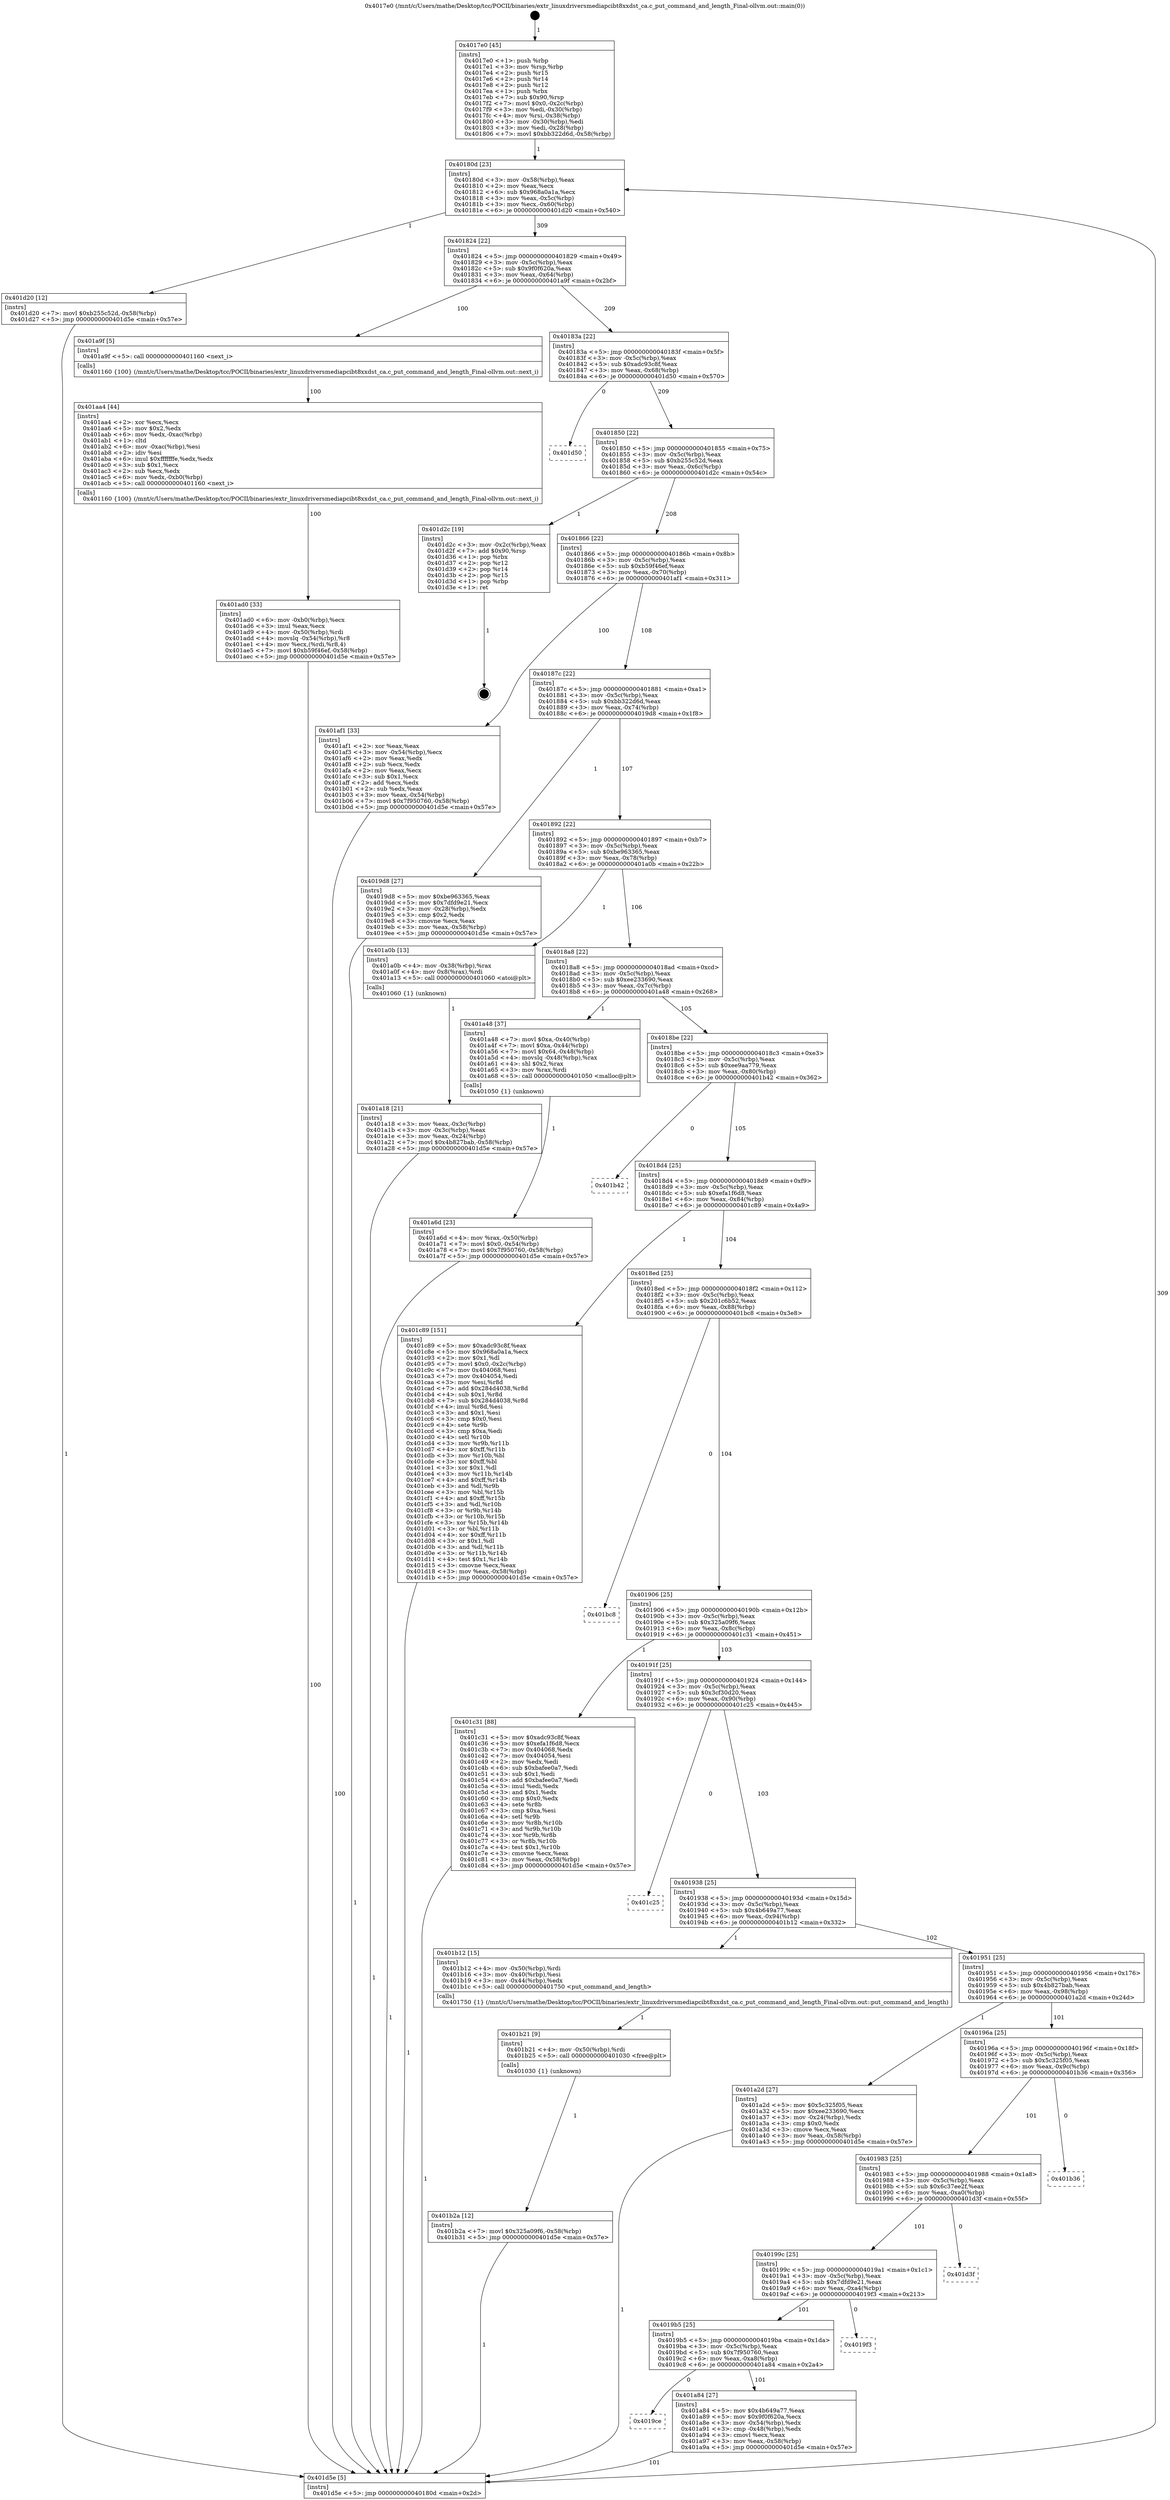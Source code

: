 digraph "0x4017e0" {
  label = "0x4017e0 (/mnt/c/Users/mathe/Desktop/tcc/POCII/binaries/extr_linuxdriversmediapcibt8xxdst_ca.c_put_command_and_length_Final-ollvm.out::main(0))"
  labelloc = "t"
  node[shape=record]

  Entry [label="",width=0.3,height=0.3,shape=circle,fillcolor=black,style=filled]
  "0x40180d" [label="{
     0x40180d [23]\l
     | [instrs]\l
     &nbsp;&nbsp;0x40180d \<+3\>: mov -0x58(%rbp),%eax\l
     &nbsp;&nbsp;0x401810 \<+2\>: mov %eax,%ecx\l
     &nbsp;&nbsp;0x401812 \<+6\>: sub $0x968a0a1a,%ecx\l
     &nbsp;&nbsp;0x401818 \<+3\>: mov %eax,-0x5c(%rbp)\l
     &nbsp;&nbsp;0x40181b \<+3\>: mov %ecx,-0x60(%rbp)\l
     &nbsp;&nbsp;0x40181e \<+6\>: je 0000000000401d20 \<main+0x540\>\l
  }"]
  "0x401d20" [label="{
     0x401d20 [12]\l
     | [instrs]\l
     &nbsp;&nbsp;0x401d20 \<+7\>: movl $0xb255c52d,-0x58(%rbp)\l
     &nbsp;&nbsp;0x401d27 \<+5\>: jmp 0000000000401d5e \<main+0x57e\>\l
  }"]
  "0x401824" [label="{
     0x401824 [22]\l
     | [instrs]\l
     &nbsp;&nbsp;0x401824 \<+5\>: jmp 0000000000401829 \<main+0x49\>\l
     &nbsp;&nbsp;0x401829 \<+3\>: mov -0x5c(%rbp),%eax\l
     &nbsp;&nbsp;0x40182c \<+5\>: sub $0x9f0f620a,%eax\l
     &nbsp;&nbsp;0x401831 \<+3\>: mov %eax,-0x64(%rbp)\l
     &nbsp;&nbsp;0x401834 \<+6\>: je 0000000000401a9f \<main+0x2bf\>\l
  }"]
  Exit [label="",width=0.3,height=0.3,shape=circle,fillcolor=black,style=filled,peripheries=2]
  "0x401a9f" [label="{
     0x401a9f [5]\l
     | [instrs]\l
     &nbsp;&nbsp;0x401a9f \<+5\>: call 0000000000401160 \<next_i\>\l
     | [calls]\l
     &nbsp;&nbsp;0x401160 \{100\} (/mnt/c/Users/mathe/Desktop/tcc/POCII/binaries/extr_linuxdriversmediapcibt8xxdst_ca.c_put_command_and_length_Final-ollvm.out::next_i)\l
  }"]
  "0x40183a" [label="{
     0x40183a [22]\l
     | [instrs]\l
     &nbsp;&nbsp;0x40183a \<+5\>: jmp 000000000040183f \<main+0x5f\>\l
     &nbsp;&nbsp;0x40183f \<+3\>: mov -0x5c(%rbp),%eax\l
     &nbsp;&nbsp;0x401842 \<+5\>: sub $0xadc93c8f,%eax\l
     &nbsp;&nbsp;0x401847 \<+3\>: mov %eax,-0x68(%rbp)\l
     &nbsp;&nbsp;0x40184a \<+6\>: je 0000000000401d50 \<main+0x570\>\l
  }"]
  "0x401b2a" [label="{
     0x401b2a [12]\l
     | [instrs]\l
     &nbsp;&nbsp;0x401b2a \<+7\>: movl $0x325a09f6,-0x58(%rbp)\l
     &nbsp;&nbsp;0x401b31 \<+5\>: jmp 0000000000401d5e \<main+0x57e\>\l
  }"]
  "0x401d50" [label="{
     0x401d50\l
  }", style=dashed]
  "0x401850" [label="{
     0x401850 [22]\l
     | [instrs]\l
     &nbsp;&nbsp;0x401850 \<+5\>: jmp 0000000000401855 \<main+0x75\>\l
     &nbsp;&nbsp;0x401855 \<+3\>: mov -0x5c(%rbp),%eax\l
     &nbsp;&nbsp;0x401858 \<+5\>: sub $0xb255c52d,%eax\l
     &nbsp;&nbsp;0x40185d \<+3\>: mov %eax,-0x6c(%rbp)\l
     &nbsp;&nbsp;0x401860 \<+6\>: je 0000000000401d2c \<main+0x54c\>\l
  }"]
  "0x401b21" [label="{
     0x401b21 [9]\l
     | [instrs]\l
     &nbsp;&nbsp;0x401b21 \<+4\>: mov -0x50(%rbp),%rdi\l
     &nbsp;&nbsp;0x401b25 \<+5\>: call 0000000000401030 \<free@plt\>\l
     | [calls]\l
     &nbsp;&nbsp;0x401030 \{1\} (unknown)\l
  }"]
  "0x401d2c" [label="{
     0x401d2c [19]\l
     | [instrs]\l
     &nbsp;&nbsp;0x401d2c \<+3\>: mov -0x2c(%rbp),%eax\l
     &nbsp;&nbsp;0x401d2f \<+7\>: add $0x90,%rsp\l
     &nbsp;&nbsp;0x401d36 \<+1\>: pop %rbx\l
     &nbsp;&nbsp;0x401d37 \<+2\>: pop %r12\l
     &nbsp;&nbsp;0x401d39 \<+2\>: pop %r14\l
     &nbsp;&nbsp;0x401d3b \<+2\>: pop %r15\l
     &nbsp;&nbsp;0x401d3d \<+1\>: pop %rbp\l
     &nbsp;&nbsp;0x401d3e \<+1\>: ret\l
  }"]
  "0x401866" [label="{
     0x401866 [22]\l
     | [instrs]\l
     &nbsp;&nbsp;0x401866 \<+5\>: jmp 000000000040186b \<main+0x8b\>\l
     &nbsp;&nbsp;0x40186b \<+3\>: mov -0x5c(%rbp),%eax\l
     &nbsp;&nbsp;0x40186e \<+5\>: sub $0xb59f46ef,%eax\l
     &nbsp;&nbsp;0x401873 \<+3\>: mov %eax,-0x70(%rbp)\l
     &nbsp;&nbsp;0x401876 \<+6\>: je 0000000000401af1 \<main+0x311\>\l
  }"]
  "0x401ad0" [label="{
     0x401ad0 [33]\l
     | [instrs]\l
     &nbsp;&nbsp;0x401ad0 \<+6\>: mov -0xb0(%rbp),%ecx\l
     &nbsp;&nbsp;0x401ad6 \<+3\>: imul %eax,%ecx\l
     &nbsp;&nbsp;0x401ad9 \<+4\>: mov -0x50(%rbp),%rdi\l
     &nbsp;&nbsp;0x401add \<+4\>: movslq -0x54(%rbp),%r8\l
     &nbsp;&nbsp;0x401ae1 \<+4\>: mov %ecx,(%rdi,%r8,4)\l
     &nbsp;&nbsp;0x401ae5 \<+7\>: movl $0xb59f46ef,-0x58(%rbp)\l
     &nbsp;&nbsp;0x401aec \<+5\>: jmp 0000000000401d5e \<main+0x57e\>\l
  }"]
  "0x401af1" [label="{
     0x401af1 [33]\l
     | [instrs]\l
     &nbsp;&nbsp;0x401af1 \<+2\>: xor %eax,%eax\l
     &nbsp;&nbsp;0x401af3 \<+3\>: mov -0x54(%rbp),%ecx\l
     &nbsp;&nbsp;0x401af6 \<+2\>: mov %eax,%edx\l
     &nbsp;&nbsp;0x401af8 \<+2\>: sub %ecx,%edx\l
     &nbsp;&nbsp;0x401afa \<+2\>: mov %eax,%ecx\l
     &nbsp;&nbsp;0x401afc \<+3\>: sub $0x1,%ecx\l
     &nbsp;&nbsp;0x401aff \<+2\>: add %ecx,%edx\l
     &nbsp;&nbsp;0x401b01 \<+2\>: sub %edx,%eax\l
     &nbsp;&nbsp;0x401b03 \<+3\>: mov %eax,-0x54(%rbp)\l
     &nbsp;&nbsp;0x401b06 \<+7\>: movl $0x7f950760,-0x58(%rbp)\l
     &nbsp;&nbsp;0x401b0d \<+5\>: jmp 0000000000401d5e \<main+0x57e\>\l
  }"]
  "0x40187c" [label="{
     0x40187c [22]\l
     | [instrs]\l
     &nbsp;&nbsp;0x40187c \<+5\>: jmp 0000000000401881 \<main+0xa1\>\l
     &nbsp;&nbsp;0x401881 \<+3\>: mov -0x5c(%rbp),%eax\l
     &nbsp;&nbsp;0x401884 \<+5\>: sub $0xbb322d6d,%eax\l
     &nbsp;&nbsp;0x401889 \<+3\>: mov %eax,-0x74(%rbp)\l
     &nbsp;&nbsp;0x40188c \<+6\>: je 00000000004019d8 \<main+0x1f8\>\l
  }"]
  "0x401aa4" [label="{
     0x401aa4 [44]\l
     | [instrs]\l
     &nbsp;&nbsp;0x401aa4 \<+2\>: xor %ecx,%ecx\l
     &nbsp;&nbsp;0x401aa6 \<+5\>: mov $0x2,%edx\l
     &nbsp;&nbsp;0x401aab \<+6\>: mov %edx,-0xac(%rbp)\l
     &nbsp;&nbsp;0x401ab1 \<+1\>: cltd\l
     &nbsp;&nbsp;0x401ab2 \<+6\>: mov -0xac(%rbp),%esi\l
     &nbsp;&nbsp;0x401ab8 \<+2\>: idiv %esi\l
     &nbsp;&nbsp;0x401aba \<+6\>: imul $0xfffffffe,%edx,%edx\l
     &nbsp;&nbsp;0x401ac0 \<+3\>: sub $0x1,%ecx\l
     &nbsp;&nbsp;0x401ac3 \<+2\>: sub %ecx,%edx\l
     &nbsp;&nbsp;0x401ac5 \<+6\>: mov %edx,-0xb0(%rbp)\l
     &nbsp;&nbsp;0x401acb \<+5\>: call 0000000000401160 \<next_i\>\l
     | [calls]\l
     &nbsp;&nbsp;0x401160 \{100\} (/mnt/c/Users/mathe/Desktop/tcc/POCII/binaries/extr_linuxdriversmediapcibt8xxdst_ca.c_put_command_and_length_Final-ollvm.out::next_i)\l
  }"]
  "0x4019d8" [label="{
     0x4019d8 [27]\l
     | [instrs]\l
     &nbsp;&nbsp;0x4019d8 \<+5\>: mov $0xbe963365,%eax\l
     &nbsp;&nbsp;0x4019dd \<+5\>: mov $0x7dfd9e21,%ecx\l
     &nbsp;&nbsp;0x4019e2 \<+3\>: mov -0x28(%rbp),%edx\l
     &nbsp;&nbsp;0x4019e5 \<+3\>: cmp $0x2,%edx\l
     &nbsp;&nbsp;0x4019e8 \<+3\>: cmovne %ecx,%eax\l
     &nbsp;&nbsp;0x4019eb \<+3\>: mov %eax,-0x58(%rbp)\l
     &nbsp;&nbsp;0x4019ee \<+5\>: jmp 0000000000401d5e \<main+0x57e\>\l
  }"]
  "0x401892" [label="{
     0x401892 [22]\l
     | [instrs]\l
     &nbsp;&nbsp;0x401892 \<+5\>: jmp 0000000000401897 \<main+0xb7\>\l
     &nbsp;&nbsp;0x401897 \<+3\>: mov -0x5c(%rbp),%eax\l
     &nbsp;&nbsp;0x40189a \<+5\>: sub $0xbe963365,%eax\l
     &nbsp;&nbsp;0x40189f \<+3\>: mov %eax,-0x78(%rbp)\l
     &nbsp;&nbsp;0x4018a2 \<+6\>: je 0000000000401a0b \<main+0x22b\>\l
  }"]
  "0x401d5e" [label="{
     0x401d5e [5]\l
     | [instrs]\l
     &nbsp;&nbsp;0x401d5e \<+5\>: jmp 000000000040180d \<main+0x2d\>\l
  }"]
  "0x4017e0" [label="{
     0x4017e0 [45]\l
     | [instrs]\l
     &nbsp;&nbsp;0x4017e0 \<+1\>: push %rbp\l
     &nbsp;&nbsp;0x4017e1 \<+3\>: mov %rsp,%rbp\l
     &nbsp;&nbsp;0x4017e4 \<+2\>: push %r15\l
     &nbsp;&nbsp;0x4017e6 \<+2\>: push %r14\l
     &nbsp;&nbsp;0x4017e8 \<+2\>: push %r12\l
     &nbsp;&nbsp;0x4017ea \<+1\>: push %rbx\l
     &nbsp;&nbsp;0x4017eb \<+7\>: sub $0x90,%rsp\l
     &nbsp;&nbsp;0x4017f2 \<+7\>: movl $0x0,-0x2c(%rbp)\l
     &nbsp;&nbsp;0x4017f9 \<+3\>: mov %edi,-0x30(%rbp)\l
     &nbsp;&nbsp;0x4017fc \<+4\>: mov %rsi,-0x38(%rbp)\l
     &nbsp;&nbsp;0x401800 \<+3\>: mov -0x30(%rbp),%edi\l
     &nbsp;&nbsp;0x401803 \<+3\>: mov %edi,-0x28(%rbp)\l
     &nbsp;&nbsp;0x401806 \<+7\>: movl $0xbb322d6d,-0x58(%rbp)\l
  }"]
  "0x4019ce" [label="{
     0x4019ce\l
  }", style=dashed]
  "0x401a0b" [label="{
     0x401a0b [13]\l
     | [instrs]\l
     &nbsp;&nbsp;0x401a0b \<+4\>: mov -0x38(%rbp),%rax\l
     &nbsp;&nbsp;0x401a0f \<+4\>: mov 0x8(%rax),%rdi\l
     &nbsp;&nbsp;0x401a13 \<+5\>: call 0000000000401060 \<atoi@plt\>\l
     | [calls]\l
     &nbsp;&nbsp;0x401060 \{1\} (unknown)\l
  }"]
  "0x4018a8" [label="{
     0x4018a8 [22]\l
     | [instrs]\l
     &nbsp;&nbsp;0x4018a8 \<+5\>: jmp 00000000004018ad \<main+0xcd\>\l
     &nbsp;&nbsp;0x4018ad \<+3\>: mov -0x5c(%rbp),%eax\l
     &nbsp;&nbsp;0x4018b0 \<+5\>: sub $0xee233690,%eax\l
     &nbsp;&nbsp;0x4018b5 \<+3\>: mov %eax,-0x7c(%rbp)\l
     &nbsp;&nbsp;0x4018b8 \<+6\>: je 0000000000401a48 \<main+0x268\>\l
  }"]
  "0x401a18" [label="{
     0x401a18 [21]\l
     | [instrs]\l
     &nbsp;&nbsp;0x401a18 \<+3\>: mov %eax,-0x3c(%rbp)\l
     &nbsp;&nbsp;0x401a1b \<+3\>: mov -0x3c(%rbp),%eax\l
     &nbsp;&nbsp;0x401a1e \<+3\>: mov %eax,-0x24(%rbp)\l
     &nbsp;&nbsp;0x401a21 \<+7\>: movl $0x4b827bab,-0x58(%rbp)\l
     &nbsp;&nbsp;0x401a28 \<+5\>: jmp 0000000000401d5e \<main+0x57e\>\l
  }"]
  "0x401a84" [label="{
     0x401a84 [27]\l
     | [instrs]\l
     &nbsp;&nbsp;0x401a84 \<+5\>: mov $0x4b649a77,%eax\l
     &nbsp;&nbsp;0x401a89 \<+5\>: mov $0x9f0f620a,%ecx\l
     &nbsp;&nbsp;0x401a8e \<+3\>: mov -0x54(%rbp),%edx\l
     &nbsp;&nbsp;0x401a91 \<+3\>: cmp -0x48(%rbp),%edx\l
     &nbsp;&nbsp;0x401a94 \<+3\>: cmovl %ecx,%eax\l
     &nbsp;&nbsp;0x401a97 \<+3\>: mov %eax,-0x58(%rbp)\l
     &nbsp;&nbsp;0x401a9a \<+5\>: jmp 0000000000401d5e \<main+0x57e\>\l
  }"]
  "0x401a48" [label="{
     0x401a48 [37]\l
     | [instrs]\l
     &nbsp;&nbsp;0x401a48 \<+7\>: movl $0xa,-0x40(%rbp)\l
     &nbsp;&nbsp;0x401a4f \<+7\>: movl $0xa,-0x44(%rbp)\l
     &nbsp;&nbsp;0x401a56 \<+7\>: movl $0x64,-0x48(%rbp)\l
     &nbsp;&nbsp;0x401a5d \<+4\>: movslq -0x48(%rbp),%rax\l
     &nbsp;&nbsp;0x401a61 \<+4\>: shl $0x2,%rax\l
     &nbsp;&nbsp;0x401a65 \<+3\>: mov %rax,%rdi\l
     &nbsp;&nbsp;0x401a68 \<+5\>: call 0000000000401050 \<malloc@plt\>\l
     | [calls]\l
     &nbsp;&nbsp;0x401050 \{1\} (unknown)\l
  }"]
  "0x4018be" [label="{
     0x4018be [22]\l
     | [instrs]\l
     &nbsp;&nbsp;0x4018be \<+5\>: jmp 00000000004018c3 \<main+0xe3\>\l
     &nbsp;&nbsp;0x4018c3 \<+3\>: mov -0x5c(%rbp),%eax\l
     &nbsp;&nbsp;0x4018c6 \<+5\>: sub $0xee9aa779,%eax\l
     &nbsp;&nbsp;0x4018cb \<+3\>: mov %eax,-0x80(%rbp)\l
     &nbsp;&nbsp;0x4018ce \<+6\>: je 0000000000401b42 \<main+0x362\>\l
  }"]
  "0x4019b5" [label="{
     0x4019b5 [25]\l
     | [instrs]\l
     &nbsp;&nbsp;0x4019b5 \<+5\>: jmp 00000000004019ba \<main+0x1da\>\l
     &nbsp;&nbsp;0x4019ba \<+3\>: mov -0x5c(%rbp),%eax\l
     &nbsp;&nbsp;0x4019bd \<+5\>: sub $0x7f950760,%eax\l
     &nbsp;&nbsp;0x4019c2 \<+6\>: mov %eax,-0xa8(%rbp)\l
     &nbsp;&nbsp;0x4019c8 \<+6\>: je 0000000000401a84 \<main+0x2a4\>\l
  }"]
  "0x401b42" [label="{
     0x401b42\l
  }", style=dashed]
  "0x4018d4" [label="{
     0x4018d4 [25]\l
     | [instrs]\l
     &nbsp;&nbsp;0x4018d4 \<+5\>: jmp 00000000004018d9 \<main+0xf9\>\l
     &nbsp;&nbsp;0x4018d9 \<+3\>: mov -0x5c(%rbp),%eax\l
     &nbsp;&nbsp;0x4018dc \<+5\>: sub $0xefa1f6d8,%eax\l
     &nbsp;&nbsp;0x4018e1 \<+6\>: mov %eax,-0x84(%rbp)\l
     &nbsp;&nbsp;0x4018e7 \<+6\>: je 0000000000401c89 \<main+0x4a9\>\l
  }"]
  "0x4019f3" [label="{
     0x4019f3\l
  }", style=dashed]
  "0x401c89" [label="{
     0x401c89 [151]\l
     | [instrs]\l
     &nbsp;&nbsp;0x401c89 \<+5\>: mov $0xadc93c8f,%eax\l
     &nbsp;&nbsp;0x401c8e \<+5\>: mov $0x968a0a1a,%ecx\l
     &nbsp;&nbsp;0x401c93 \<+2\>: mov $0x1,%dl\l
     &nbsp;&nbsp;0x401c95 \<+7\>: movl $0x0,-0x2c(%rbp)\l
     &nbsp;&nbsp;0x401c9c \<+7\>: mov 0x404068,%esi\l
     &nbsp;&nbsp;0x401ca3 \<+7\>: mov 0x404054,%edi\l
     &nbsp;&nbsp;0x401caa \<+3\>: mov %esi,%r8d\l
     &nbsp;&nbsp;0x401cad \<+7\>: add $0x284d4038,%r8d\l
     &nbsp;&nbsp;0x401cb4 \<+4\>: sub $0x1,%r8d\l
     &nbsp;&nbsp;0x401cb8 \<+7\>: sub $0x284d4038,%r8d\l
     &nbsp;&nbsp;0x401cbf \<+4\>: imul %r8d,%esi\l
     &nbsp;&nbsp;0x401cc3 \<+3\>: and $0x1,%esi\l
     &nbsp;&nbsp;0x401cc6 \<+3\>: cmp $0x0,%esi\l
     &nbsp;&nbsp;0x401cc9 \<+4\>: sete %r9b\l
     &nbsp;&nbsp;0x401ccd \<+3\>: cmp $0xa,%edi\l
     &nbsp;&nbsp;0x401cd0 \<+4\>: setl %r10b\l
     &nbsp;&nbsp;0x401cd4 \<+3\>: mov %r9b,%r11b\l
     &nbsp;&nbsp;0x401cd7 \<+4\>: xor $0xff,%r11b\l
     &nbsp;&nbsp;0x401cdb \<+3\>: mov %r10b,%bl\l
     &nbsp;&nbsp;0x401cde \<+3\>: xor $0xff,%bl\l
     &nbsp;&nbsp;0x401ce1 \<+3\>: xor $0x1,%dl\l
     &nbsp;&nbsp;0x401ce4 \<+3\>: mov %r11b,%r14b\l
     &nbsp;&nbsp;0x401ce7 \<+4\>: and $0xff,%r14b\l
     &nbsp;&nbsp;0x401ceb \<+3\>: and %dl,%r9b\l
     &nbsp;&nbsp;0x401cee \<+3\>: mov %bl,%r15b\l
     &nbsp;&nbsp;0x401cf1 \<+4\>: and $0xff,%r15b\l
     &nbsp;&nbsp;0x401cf5 \<+3\>: and %dl,%r10b\l
     &nbsp;&nbsp;0x401cf8 \<+3\>: or %r9b,%r14b\l
     &nbsp;&nbsp;0x401cfb \<+3\>: or %r10b,%r15b\l
     &nbsp;&nbsp;0x401cfe \<+3\>: xor %r15b,%r14b\l
     &nbsp;&nbsp;0x401d01 \<+3\>: or %bl,%r11b\l
     &nbsp;&nbsp;0x401d04 \<+4\>: xor $0xff,%r11b\l
     &nbsp;&nbsp;0x401d08 \<+3\>: or $0x1,%dl\l
     &nbsp;&nbsp;0x401d0b \<+3\>: and %dl,%r11b\l
     &nbsp;&nbsp;0x401d0e \<+3\>: or %r11b,%r14b\l
     &nbsp;&nbsp;0x401d11 \<+4\>: test $0x1,%r14b\l
     &nbsp;&nbsp;0x401d15 \<+3\>: cmovne %ecx,%eax\l
     &nbsp;&nbsp;0x401d18 \<+3\>: mov %eax,-0x58(%rbp)\l
     &nbsp;&nbsp;0x401d1b \<+5\>: jmp 0000000000401d5e \<main+0x57e\>\l
  }"]
  "0x4018ed" [label="{
     0x4018ed [25]\l
     | [instrs]\l
     &nbsp;&nbsp;0x4018ed \<+5\>: jmp 00000000004018f2 \<main+0x112\>\l
     &nbsp;&nbsp;0x4018f2 \<+3\>: mov -0x5c(%rbp),%eax\l
     &nbsp;&nbsp;0x4018f5 \<+5\>: sub $0x201c6b52,%eax\l
     &nbsp;&nbsp;0x4018fa \<+6\>: mov %eax,-0x88(%rbp)\l
     &nbsp;&nbsp;0x401900 \<+6\>: je 0000000000401bc8 \<main+0x3e8\>\l
  }"]
  "0x40199c" [label="{
     0x40199c [25]\l
     | [instrs]\l
     &nbsp;&nbsp;0x40199c \<+5\>: jmp 00000000004019a1 \<main+0x1c1\>\l
     &nbsp;&nbsp;0x4019a1 \<+3\>: mov -0x5c(%rbp),%eax\l
     &nbsp;&nbsp;0x4019a4 \<+5\>: sub $0x7dfd9e21,%eax\l
     &nbsp;&nbsp;0x4019a9 \<+6\>: mov %eax,-0xa4(%rbp)\l
     &nbsp;&nbsp;0x4019af \<+6\>: je 00000000004019f3 \<main+0x213\>\l
  }"]
  "0x401bc8" [label="{
     0x401bc8\l
  }", style=dashed]
  "0x401906" [label="{
     0x401906 [25]\l
     | [instrs]\l
     &nbsp;&nbsp;0x401906 \<+5\>: jmp 000000000040190b \<main+0x12b\>\l
     &nbsp;&nbsp;0x40190b \<+3\>: mov -0x5c(%rbp),%eax\l
     &nbsp;&nbsp;0x40190e \<+5\>: sub $0x325a09f6,%eax\l
     &nbsp;&nbsp;0x401913 \<+6\>: mov %eax,-0x8c(%rbp)\l
     &nbsp;&nbsp;0x401919 \<+6\>: je 0000000000401c31 \<main+0x451\>\l
  }"]
  "0x401d3f" [label="{
     0x401d3f\l
  }", style=dashed]
  "0x401c31" [label="{
     0x401c31 [88]\l
     | [instrs]\l
     &nbsp;&nbsp;0x401c31 \<+5\>: mov $0xadc93c8f,%eax\l
     &nbsp;&nbsp;0x401c36 \<+5\>: mov $0xefa1f6d8,%ecx\l
     &nbsp;&nbsp;0x401c3b \<+7\>: mov 0x404068,%edx\l
     &nbsp;&nbsp;0x401c42 \<+7\>: mov 0x404054,%esi\l
     &nbsp;&nbsp;0x401c49 \<+2\>: mov %edx,%edi\l
     &nbsp;&nbsp;0x401c4b \<+6\>: sub $0xbafee0a7,%edi\l
     &nbsp;&nbsp;0x401c51 \<+3\>: sub $0x1,%edi\l
     &nbsp;&nbsp;0x401c54 \<+6\>: add $0xbafee0a7,%edi\l
     &nbsp;&nbsp;0x401c5a \<+3\>: imul %edi,%edx\l
     &nbsp;&nbsp;0x401c5d \<+3\>: and $0x1,%edx\l
     &nbsp;&nbsp;0x401c60 \<+3\>: cmp $0x0,%edx\l
     &nbsp;&nbsp;0x401c63 \<+4\>: sete %r8b\l
     &nbsp;&nbsp;0x401c67 \<+3\>: cmp $0xa,%esi\l
     &nbsp;&nbsp;0x401c6a \<+4\>: setl %r9b\l
     &nbsp;&nbsp;0x401c6e \<+3\>: mov %r8b,%r10b\l
     &nbsp;&nbsp;0x401c71 \<+3\>: and %r9b,%r10b\l
     &nbsp;&nbsp;0x401c74 \<+3\>: xor %r9b,%r8b\l
     &nbsp;&nbsp;0x401c77 \<+3\>: or %r8b,%r10b\l
     &nbsp;&nbsp;0x401c7a \<+4\>: test $0x1,%r10b\l
     &nbsp;&nbsp;0x401c7e \<+3\>: cmovne %ecx,%eax\l
     &nbsp;&nbsp;0x401c81 \<+3\>: mov %eax,-0x58(%rbp)\l
     &nbsp;&nbsp;0x401c84 \<+5\>: jmp 0000000000401d5e \<main+0x57e\>\l
  }"]
  "0x40191f" [label="{
     0x40191f [25]\l
     | [instrs]\l
     &nbsp;&nbsp;0x40191f \<+5\>: jmp 0000000000401924 \<main+0x144\>\l
     &nbsp;&nbsp;0x401924 \<+3\>: mov -0x5c(%rbp),%eax\l
     &nbsp;&nbsp;0x401927 \<+5\>: sub $0x3cf30d20,%eax\l
     &nbsp;&nbsp;0x40192c \<+6\>: mov %eax,-0x90(%rbp)\l
     &nbsp;&nbsp;0x401932 \<+6\>: je 0000000000401c25 \<main+0x445\>\l
  }"]
  "0x401983" [label="{
     0x401983 [25]\l
     | [instrs]\l
     &nbsp;&nbsp;0x401983 \<+5\>: jmp 0000000000401988 \<main+0x1a8\>\l
     &nbsp;&nbsp;0x401988 \<+3\>: mov -0x5c(%rbp),%eax\l
     &nbsp;&nbsp;0x40198b \<+5\>: sub $0x6c37ee2f,%eax\l
     &nbsp;&nbsp;0x401990 \<+6\>: mov %eax,-0xa0(%rbp)\l
     &nbsp;&nbsp;0x401996 \<+6\>: je 0000000000401d3f \<main+0x55f\>\l
  }"]
  "0x401c25" [label="{
     0x401c25\l
  }", style=dashed]
  "0x401938" [label="{
     0x401938 [25]\l
     | [instrs]\l
     &nbsp;&nbsp;0x401938 \<+5\>: jmp 000000000040193d \<main+0x15d\>\l
     &nbsp;&nbsp;0x40193d \<+3\>: mov -0x5c(%rbp),%eax\l
     &nbsp;&nbsp;0x401940 \<+5\>: sub $0x4b649a77,%eax\l
     &nbsp;&nbsp;0x401945 \<+6\>: mov %eax,-0x94(%rbp)\l
     &nbsp;&nbsp;0x40194b \<+6\>: je 0000000000401b12 \<main+0x332\>\l
  }"]
  "0x401b36" [label="{
     0x401b36\l
  }", style=dashed]
  "0x401b12" [label="{
     0x401b12 [15]\l
     | [instrs]\l
     &nbsp;&nbsp;0x401b12 \<+4\>: mov -0x50(%rbp),%rdi\l
     &nbsp;&nbsp;0x401b16 \<+3\>: mov -0x40(%rbp),%esi\l
     &nbsp;&nbsp;0x401b19 \<+3\>: mov -0x44(%rbp),%edx\l
     &nbsp;&nbsp;0x401b1c \<+5\>: call 0000000000401750 \<put_command_and_length\>\l
     | [calls]\l
     &nbsp;&nbsp;0x401750 \{1\} (/mnt/c/Users/mathe/Desktop/tcc/POCII/binaries/extr_linuxdriversmediapcibt8xxdst_ca.c_put_command_and_length_Final-ollvm.out::put_command_and_length)\l
  }"]
  "0x401951" [label="{
     0x401951 [25]\l
     | [instrs]\l
     &nbsp;&nbsp;0x401951 \<+5\>: jmp 0000000000401956 \<main+0x176\>\l
     &nbsp;&nbsp;0x401956 \<+3\>: mov -0x5c(%rbp),%eax\l
     &nbsp;&nbsp;0x401959 \<+5\>: sub $0x4b827bab,%eax\l
     &nbsp;&nbsp;0x40195e \<+6\>: mov %eax,-0x98(%rbp)\l
     &nbsp;&nbsp;0x401964 \<+6\>: je 0000000000401a2d \<main+0x24d\>\l
  }"]
  "0x401a6d" [label="{
     0x401a6d [23]\l
     | [instrs]\l
     &nbsp;&nbsp;0x401a6d \<+4\>: mov %rax,-0x50(%rbp)\l
     &nbsp;&nbsp;0x401a71 \<+7\>: movl $0x0,-0x54(%rbp)\l
     &nbsp;&nbsp;0x401a78 \<+7\>: movl $0x7f950760,-0x58(%rbp)\l
     &nbsp;&nbsp;0x401a7f \<+5\>: jmp 0000000000401d5e \<main+0x57e\>\l
  }"]
  "0x401a2d" [label="{
     0x401a2d [27]\l
     | [instrs]\l
     &nbsp;&nbsp;0x401a2d \<+5\>: mov $0x5c325f05,%eax\l
     &nbsp;&nbsp;0x401a32 \<+5\>: mov $0xee233690,%ecx\l
     &nbsp;&nbsp;0x401a37 \<+3\>: mov -0x24(%rbp),%edx\l
     &nbsp;&nbsp;0x401a3a \<+3\>: cmp $0x0,%edx\l
     &nbsp;&nbsp;0x401a3d \<+3\>: cmove %ecx,%eax\l
     &nbsp;&nbsp;0x401a40 \<+3\>: mov %eax,-0x58(%rbp)\l
     &nbsp;&nbsp;0x401a43 \<+5\>: jmp 0000000000401d5e \<main+0x57e\>\l
  }"]
  "0x40196a" [label="{
     0x40196a [25]\l
     | [instrs]\l
     &nbsp;&nbsp;0x40196a \<+5\>: jmp 000000000040196f \<main+0x18f\>\l
     &nbsp;&nbsp;0x40196f \<+3\>: mov -0x5c(%rbp),%eax\l
     &nbsp;&nbsp;0x401972 \<+5\>: sub $0x5c325f05,%eax\l
     &nbsp;&nbsp;0x401977 \<+6\>: mov %eax,-0x9c(%rbp)\l
     &nbsp;&nbsp;0x40197d \<+6\>: je 0000000000401b36 \<main+0x356\>\l
  }"]
  Entry -> "0x4017e0" [label=" 1"]
  "0x40180d" -> "0x401d20" [label=" 1"]
  "0x40180d" -> "0x401824" [label=" 309"]
  "0x401d2c" -> Exit [label=" 1"]
  "0x401824" -> "0x401a9f" [label=" 100"]
  "0x401824" -> "0x40183a" [label=" 209"]
  "0x401d20" -> "0x401d5e" [label=" 1"]
  "0x40183a" -> "0x401d50" [label=" 0"]
  "0x40183a" -> "0x401850" [label=" 209"]
  "0x401c89" -> "0x401d5e" [label=" 1"]
  "0x401850" -> "0x401d2c" [label=" 1"]
  "0x401850" -> "0x401866" [label=" 208"]
  "0x401c31" -> "0x401d5e" [label=" 1"]
  "0x401866" -> "0x401af1" [label=" 100"]
  "0x401866" -> "0x40187c" [label=" 108"]
  "0x401b2a" -> "0x401d5e" [label=" 1"]
  "0x40187c" -> "0x4019d8" [label=" 1"]
  "0x40187c" -> "0x401892" [label=" 107"]
  "0x4019d8" -> "0x401d5e" [label=" 1"]
  "0x4017e0" -> "0x40180d" [label=" 1"]
  "0x401d5e" -> "0x40180d" [label=" 309"]
  "0x401b21" -> "0x401b2a" [label=" 1"]
  "0x401892" -> "0x401a0b" [label=" 1"]
  "0x401892" -> "0x4018a8" [label=" 106"]
  "0x401a0b" -> "0x401a18" [label=" 1"]
  "0x401a18" -> "0x401d5e" [label=" 1"]
  "0x401b12" -> "0x401b21" [label=" 1"]
  "0x4018a8" -> "0x401a48" [label=" 1"]
  "0x4018a8" -> "0x4018be" [label=" 105"]
  "0x401af1" -> "0x401d5e" [label=" 100"]
  "0x4018be" -> "0x401b42" [label=" 0"]
  "0x4018be" -> "0x4018d4" [label=" 105"]
  "0x401aa4" -> "0x401ad0" [label=" 100"]
  "0x4018d4" -> "0x401c89" [label=" 1"]
  "0x4018d4" -> "0x4018ed" [label=" 104"]
  "0x401a9f" -> "0x401aa4" [label=" 100"]
  "0x4018ed" -> "0x401bc8" [label=" 0"]
  "0x4018ed" -> "0x401906" [label=" 104"]
  "0x4019b5" -> "0x4019ce" [label=" 0"]
  "0x401906" -> "0x401c31" [label=" 1"]
  "0x401906" -> "0x40191f" [label=" 103"]
  "0x4019b5" -> "0x401a84" [label=" 101"]
  "0x40191f" -> "0x401c25" [label=" 0"]
  "0x40191f" -> "0x401938" [label=" 103"]
  "0x40199c" -> "0x4019b5" [label=" 101"]
  "0x401938" -> "0x401b12" [label=" 1"]
  "0x401938" -> "0x401951" [label=" 102"]
  "0x40199c" -> "0x4019f3" [label=" 0"]
  "0x401951" -> "0x401a2d" [label=" 1"]
  "0x401951" -> "0x40196a" [label=" 101"]
  "0x401a2d" -> "0x401d5e" [label=" 1"]
  "0x401a48" -> "0x401a6d" [label=" 1"]
  "0x401a6d" -> "0x401d5e" [label=" 1"]
  "0x401a84" -> "0x401d5e" [label=" 101"]
  "0x40196a" -> "0x401b36" [label=" 0"]
  "0x40196a" -> "0x401983" [label=" 101"]
  "0x401ad0" -> "0x401d5e" [label=" 100"]
  "0x401983" -> "0x401d3f" [label=" 0"]
  "0x401983" -> "0x40199c" [label=" 101"]
}
